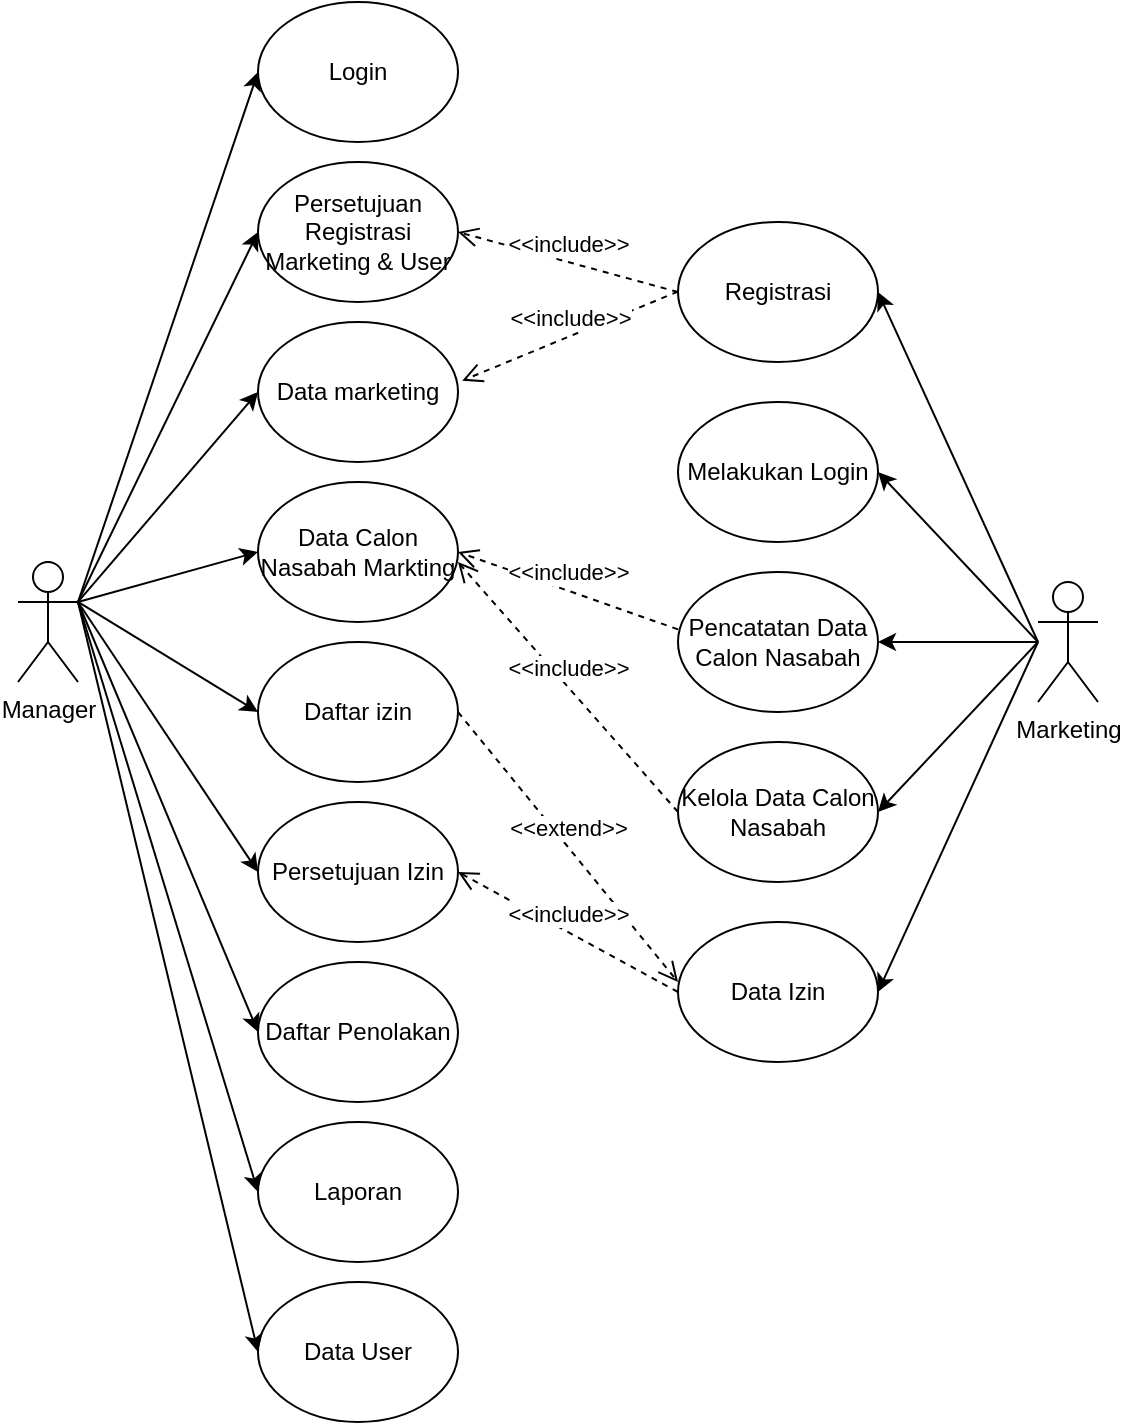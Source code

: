 <mxfile version="20.8.20" type="github">
  <diagram name="Page-1" id="V0WfuNw9sz8gxqWEoQXw">
    <mxGraphModel dx="1509" dy="878" grid="1" gridSize="10" guides="1" tooltips="1" connect="1" arrows="1" fold="1" page="1" pageScale="1" pageWidth="850" pageHeight="1100" math="0" shadow="0">
      <root>
        <mxCell id="0" />
        <mxCell id="1" parent="0" />
        <mxCell id="1z5gU-oOfNnaXvz1XnLi-1" value="Marketing" style="shape=umlActor;verticalLabelPosition=bottom;verticalAlign=top;html=1;outlineConnect=0;" vertex="1" parent="1">
          <mxGeometry x="560" y="360" width="30" height="60" as="geometry" />
        </mxCell>
        <mxCell id="1z5gU-oOfNnaXvz1XnLi-3" value="Manager&lt;br&gt;" style="shape=umlActor;verticalLabelPosition=bottom;verticalAlign=top;html=1;outlineConnect=0;" vertex="1" parent="1">
          <mxGeometry x="50" y="350" width="30" height="60" as="geometry" />
        </mxCell>
        <mxCell id="1z5gU-oOfNnaXvz1XnLi-4" value="Registrasi" style="ellipse;whiteSpace=wrap;html=1;" vertex="1" parent="1">
          <mxGeometry x="380" y="180" width="100" height="70" as="geometry" />
        </mxCell>
        <mxCell id="1z5gU-oOfNnaXvz1XnLi-5" value="" style="endArrow=classic;html=1;rounded=0;entryX=1;entryY=0.5;entryDx=0;entryDy=0;" edge="1" parent="1" target="1z5gU-oOfNnaXvz1XnLi-4">
          <mxGeometry width="50" height="50" relative="1" as="geometry">
            <mxPoint x="560" y="390" as="sourcePoint" />
            <mxPoint x="80" y="360" as="targetPoint" />
          </mxGeometry>
        </mxCell>
        <mxCell id="1z5gU-oOfNnaXvz1XnLi-7" value="Pencatatan Data Calon Nasabah" style="ellipse;whiteSpace=wrap;html=1;" vertex="1" parent="1">
          <mxGeometry x="380" y="355" width="100" height="70" as="geometry" />
        </mxCell>
        <mxCell id="1z5gU-oOfNnaXvz1XnLi-8" value="" style="endArrow=classic;html=1;rounded=0;entryX=1;entryY=0.5;entryDx=0;entryDy=0;" edge="1" parent="1" source="1z5gU-oOfNnaXvz1XnLi-1" target="1z5gU-oOfNnaXvz1XnLi-7">
          <mxGeometry width="50" height="50" relative="1" as="geometry">
            <mxPoint x="550" y="390" as="sourcePoint" />
            <mxPoint x="410" y="400" as="targetPoint" />
          </mxGeometry>
        </mxCell>
        <mxCell id="1z5gU-oOfNnaXvz1XnLi-10" value="Kelola Data Calon Nasabah" style="ellipse;whiteSpace=wrap;html=1;" vertex="1" parent="1">
          <mxGeometry x="380" y="440" width="100" height="70" as="geometry" />
        </mxCell>
        <mxCell id="1z5gU-oOfNnaXvz1XnLi-11" value="Data Izin" style="ellipse;whiteSpace=wrap;html=1;" vertex="1" parent="1">
          <mxGeometry x="380" y="530" width="100" height="70" as="geometry" />
        </mxCell>
        <mxCell id="1z5gU-oOfNnaXvz1XnLi-12" value="" style="endArrow=classic;html=1;rounded=0;entryX=1;entryY=0.5;entryDx=0;entryDy=0;" edge="1" parent="1" target="1z5gU-oOfNnaXvz1XnLi-10">
          <mxGeometry width="50" height="50" relative="1" as="geometry">
            <mxPoint x="560" y="390" as="sourcePoint" />
            <mxPoint x="410" y="400" as="targetPoint" />
          </mxGeometry>
        </mxCell>
        <mxCell id="1z5gU-oOfNnaXvz1XnLi-13" value="" style="endArrow=classic;html=1;rounded=0;entryX=1;entryY=0.5;entryDx=0;entryDy=0;" edge="1" parent="1" target="1z5gU-oOfNnaXvz1XnLi-11">
          <mxGeometry width="50" height="50" relative="1" as="geometry">
            <mxPoint x="560" y="390" as="sourcePoint" />
            <mxPoint x="410" y="400" as="targetPoint" />
          </mxGeometry>
        </mxCell>
        <mxCell id="1z5gU-oOfNnaXvz1XnLi-14" value="Melakukan Login" style="ellipse;whiteSpace=wrap;html=1;" vertex="1" parent="1">
          <mxGeometry x="380" y="270" width="100" height="70" as="geometry" />
        </mxCell>
        <mxCell id="1z5gU-oOfNnaXvz1XnLi-15" value="" style="endArrow=classic;html=1;rounded=0;entryX=1;entryY=0.5;entryDx=0;entryDy=0;" edge="1" parent="1" target="1z5gU-oOfNnaXvz1XnLi-14">
          <mxGeometry width="50" height="50" relative="1" as="geometry">
            <mxPoint x="560" y="390" as="sourcePoint" />
            <mxPoint x="410" y="400" as="targetPoint" />
          </mxGeometry>
        </mxCell>
        <mxCell id="1z5gU-oOfNnaXvz1XnLi-18" value="Login" style="ellipse;whiteSpace=wrap;html=1;" vertex="1" parent="1">
          <mxGeometry x="170" y="70" width="100" height="70" as="geometry" />
        </mxCell>
        <mxCell id="1z5gU-oOfNnaXvz1XnLi-19" value="Data marketing" style="ellipse;whiteSpace=wrap;html=1;" vertex="1" parent="1">
          <mxGeometry x="170" y="230" width="100" height="70" as="geometry" />
        </mxCell>
        <mxCell id="1z5gU-oOfNnaXvz1XnLi-20" value="&amp;lt;&amp;lt;include&amp;gt;&amp;gt;" style="html=1;verticalAlign=bottom;endArrow=open;dashed=1;endSize=8;elbow=vertical;rounded=0;entryX=1.021;entryY=0.419;entryDx=0;entryDy=0;entryPerimeter=0;" edge="1" parent="1" target="1z5gU-oOfNnaXvz1XnLi-19">
          <mxGeometry relative="1" as="geometry">
            <mxPoint x="380" y="214.78" as="sourcePoint" />
            <mxPoint x="300" y="214.78" as="targetPoint" />
          </mxGeometry>
        </mxCell>
        <mxCell id="1z5gU-oOfNnaXvz1XnLi-21" value="" style="endArrow=classic;html=1;rounded=0;entryX=0;entryY=0.5;entryDx=0;entryDy=0;exitX=1;exitY=0.333;exitDx=0;exitDy=0;exitPerimeter=0;" edge="1" parent="1" source="1z5gU-oOfNnaXvz1XnLi-3" target="1z5gU-oOfNnaXvz1XnLi-18">
          <mxGeometry width="50" height="50" relative="1" as="geometry">
            <mxPoint x="440" y="440" as="sourcePoint" />
            <mxPoint x="490" y="390" as="targetPoint" />
          </mxGeometry>
        </mxCell>
        <mxCell id="1z5gU-oOfNnaXvz1XnLi-23" value="" style="endArrow=classic;html=1;rounded=0;entryX=0;entryY=0.5;entryDx=0;entryDy=0;exitX=1;exitY=0.333;exitDx=0;exitDy=0;exitPerimeter=0;" edge="1" parent="1" source="1z5gU-oOfNnaXvz1XnLi-3" target="1z5gU-oOfNnaXvz1XnLi-19">
          <mxGeometry width="50" height="50" relative="1" as="geometry">
            <mxPoint x="440" y="440" as="sourcePoint" />
            <mxPoint x="490" y="390" as="targetPoint" />
          </mxGeometry>
        </mxCell>
        <mxCell id="1z5gU-oOfNnaXvz1XnLi-24" value="Data Calon Nasabah Markting" style="ellipse;whiteSpace=wrap;html=1;" vertex="1" parent="1">
          <mxGeometry x="170" y="310" width="100" height="70" as="geometry" />
        </mxCell>
        <mxCell id="1z5gU-oOfNnaXvz1XnLi-25" value="&amp;lt;&amp;lt;include&amp;gt;&amp;gt;" style="html=1;verticalAlign=bottom;endArrow=open;dashed=1;endSize=8;elbow=vertical;rounded=0;entryX=1;entryY=0.5;entryDx=0;entryDy=0;exitX=0;exitY=0.41;exitDx=0;exitDy=0;exitPerimeter=0;" edge="1" parent="1" source="1z5gU-oOfNnaXvz1XnLi-7" target="1z5gU-oOfNnaXvz1XnLi-24">
          <mxGeometry relative="1" as="geometry">
            <mxPoint x="390" y="224.78" as="sourcePoint" />
            <mxPoint x="282" y="259" as="targetPoint" />
          </mxGeometry>
        </mxCell>
        <mxCell id="1z5gU-oOfNnaXvz1XnLi-26" value="" style="endArrow=classic;html=1;rounded=0;exitX=1;exitY=0.333;exitDx=0;exitDy=0;exitPerimeter=0;entryX=0;entryY=0.5;entryDx=0;entryDy=0;" edge="1" parent="1" source="1z5gU-oOfNnaXvz1XnLi-3" target="1z5gU-oOfNnaXvz1XnLi-24">
          <mxGeometry width="50" height="50" relative="1" as="geometry">
            <mxPoint x="440" y="410" as="sourcePoint" />
            <mxPoint x="490" y="360" as="targetPoint" />
          </mxGeometry>
        </mxCell>
        <mxCell id="1z5gU-oOfNnaXvz1XnLi-28" value="&amp;lt;&amp;lt;include&amp;gt;&amp;gt;" style="html=1;verticalAlign=bottom;endArrow=open;dashed=1;endSize=8;elbow=vertical;rounded=0;exitX=0;exitY=0.5;exitDx=0;exitDy=0;" edge="1" parent="1" source="1z5gU-oOfNnaXvz1XnLi-10">
          <mxGeometry relative="1" as="geometry">
            <mxPoint x="370" y="399.5" as="sourcePoint" />
            <mxPoint x="270" y="350" as="targetPoint" />
          </mxGeometry>
        </mxCell>
        <mxCell id="1z5gU-oOfNnaXvz1XnLi-29" value="Daftar izin" style="ellipse;whiteSpace=wrap;html=1;" vertex="1" parent="1">
          <mxGeometry x="170" y="390" width="100" height="70" as="geometry" />
        </mxCell>
        <mxCell id="1z5gU-oOfNnaXvz1XnLi-31" value="&amp;lt;&amp;lt;extend&amp;gt;&amp;gt;" style="html=1;verticalAlign=bottom;endArrow=open;dashed=1;endSize=8;elbow=vertical;rounded=0;exitX=1;exitY=0.5;exitDx=0;exitDy=0;entryX=0;entryY=0.429;entryDx=0;entryDy=0;entryPerimeter=0;" edge="1" parent="1" source="1z5gU-oOfNnaXvz1XnLi-29" target="1z5gU-oOfNnaXvz1XnLi-11">
          <mxGeometry relative="1" as="geometry">
            <mxPoint x="390" y="485" as="sourcePoint" />
            <mxPoint x="280" y="360" as="targetPoint" />
          </mxGeometry>
        </mxCell>
        <mxCell id="1z5gU-oOfNnaXvz1XnLi-32" value="" style="endArrow=classic;html=1;rounded=0;exitX=1;exitY=0.333;exitDx=0;exitDy=0;exitPerimeter=0;entryX=0;entryY=0.5;entryDx=0;entryDy=0;" edge="1" parent="1" source="1z5gU-oOfNnaXvz1XnLi-3" target="1z5gU-oOfNnaXvz1XnLi-29">
          <mxGeometry width="50" height="50" relative="1" as="geometry">
            <mxPoint x="440" y="430" as="sourcePoint" />
            <mxPoint x="490" y="380" as="targetPoint" />
          </mxGeometry>
        </mxCell>
        <mxCell id="1z5gU-oOfNnaXvz1XnLi-34" value="Persetujuan Izin" style="ellipse;whiteSpace=wrap;html=1;" vertex="1" parent="1">
          <mxGeometry x="170" y="470" width="100" height="70" as="geometry" />
        </mxCell>
        <mxCell id="1z5gU-oOfNnaXvz1XnLi-35" value="&amp;lt;&amp;lt;include&amp;gt;&amp;gt;" style="html=1;verticalAlign=bottom;endArrow=open;dashed=1;endSize=8;elbow=vertical;rounded=0;exitX=0;exitY=0.5;exitDx=0;exitDy=0;entryX=1;entryY=0.5;entryDx=0;entryDy=0;" edge="1" parent="1" source="1z5gU-oOfNnaXvz1XnLi-11" target="1z5gU-oOfNnaXvz1XnLi-34">
          <mxGeometry relative="1" as="geometry">
            <mxPoint x="390" y="485" as="sourcePoint" />
            <mxPoint x="280" y="360" as="targetPoint" />
          </mxGeometry>
        </mxCell>
        <mxCell id="1z5gU-oOfNnaXvz1XnLi-37" value="" style="endArrow=classic;html=1;rounded=0;entryX=0;entryY=0.5;entryDx=0;entryDy=0;" edge="1" parent="1" target="1z5gU-oOfNnaXvz1XnLi-34">
          <mxGeometry width="50" height="50" relative="1" as="geometry">
            <mxPoint x="80" y="370" as="sourcePoint" />
            <mxPoint x="180" y="445" as="targetPoint" />
          </mxGeometry>
        </mxCell>
        <mxCell id="1z5gU-oOfNnaXvz1XnLi-38" value="Persetujuan Registrasi Marketing &amp;amp; User" style="ellipse;whiteSpace=wrap;html=1;" vertex="1" parent="1">
          <mxGeometry x="170" y="150" width="100" height="70" as="geometry" />
        </mxCell>
        <mxCell id="1z5gU-oOfNnaXvz1XnLi-39" value="&amp;lt;&amp;lt;include&amp;gt;&amp;gt;" style="html=1;verticalAlign=bottom;endArrow=open;dashed=1;endSize=8;elbow=vertical;rounded=0;entryX=1;entryY=0.5;entryDx=0;entryDy=0;exitX=0;exitY=0.5;exitDx=0;exitDy=0;" edge="1" parent="1" source="1z5gU-oOfNnaXvz1XnLi-4" target="1z5gU-oOfNnaXvz1XnLi-38">
          <mxGeometry relative="1" as="geometry">
            <mxPoint x="390" y="224.78" as="sourcePoint" />
            <mxPoint x="282" y="269" as="targetPoint" />
          </mxGeometry>
        </mxCell>
        <mxCell id="1z5gU-oOfNnaXvz1XnLi-40" value="" style="endArrow=classic;html=1;rounded=0;entryX=0;entryY=0.5;entryDx=0;entryDy=0;" edge="1" parent="1" target="1z5gU-oOfNnaXvz1XnLi-38">
          <mxGeometry width="50" height="50" relative="1" as="geometry">
            <mxPoint x="80" y="370" as="sourcePoint" />
            <mxPoint x="180" y="275" as="targetPoint" />
          </mxGeometry>
        </mxCell>
        <mxCell id="1z5gU-oOfNnaXvz1XnLi-41" value="Daftar Penolakan" style="ellipse;whiteSpace=wrap;html=1;" vertex="1" parent="1">
          <mxGeometry x="170" y="550" width="100" height="70" as="geometry" />
        </mxCell>
        <mxCell id="1z5gU-oOfNnaXvz1XnLi-42" value="" style="endArrow=classic;html=1;rounded=0;entryX=0;entryY=0.5;entryDx=0;entryDy=0;" edge="1" parent="1" target="1z5gU-oOfNnaXvz1XnLi-41">
          <mxGeometry width="50" height="50" relative="1" as="geometry">
            <mxPoint x="80" y="370" as="sourcePoint" />
            <mxPoint x="180" y="515" as="targetPoint" />
          </mxGeometry>
        </mxCell>
        <mxCell id="1z5gU-oOfNnaXvz1XnLi-43" value="Laporan" style="ellipse;whiteSpace=wrap;html=1;" vertex="1" parent="1">
          <mxGeometry x="170" y="630" width="100" height="70" as="geometry" />
        </mxCell>
        <mxCell id="1z5gU-oOfNnaXvz1XnLi-44" value="" style="endArrow=classic;html=1;rounded=0;entryX=0;entryY=0.5;entryDx=0;entryDy=0;" edge="1" parent="1" target="1z5gU-oOfNnaXvz1XnLi-43">
          <mxGeometry width="50" height="50" relative="1" as="geometry">
            <mxPoint x="80" y="370" as="sourcePoint" />
            <mxPoint x="180" y="595" as="targetPoint" />
          </mxGeometry>
        </mxCell>
        <mxCell id="1z5gU-oOfNnaXvz1XnLi-45" value="Data User" style="ellipse;whiteSpace=wrap;html=1;" vertex="1" parent="1">
          <mxGeometry x="170" y="710" width="100" height="70" as="geometry" />
        </mxCell>
        <mxCell id="1z5gU-oOfNnaXvz1XnLi-46" value="" style="endArrow=classic;html=1;rounded=0;entryX=0;entryY=0.5;entryDx=0;entryDy=0;" edge="1" parent="1" target="1z5gU-oOfNnaXvz1XnLi-45">
          <mxGeometry width="50" height="50" relative="1" as="geometry">
            <mxPoint x="80" y="370" as="sourcePoint" />
            <mxPoint x="180" y="675" as="targetPoint" />
          </mxGeometry>
        </mxCell>
      </root>
    </mxGraphModel>
  </diagram>
</mxfile>
